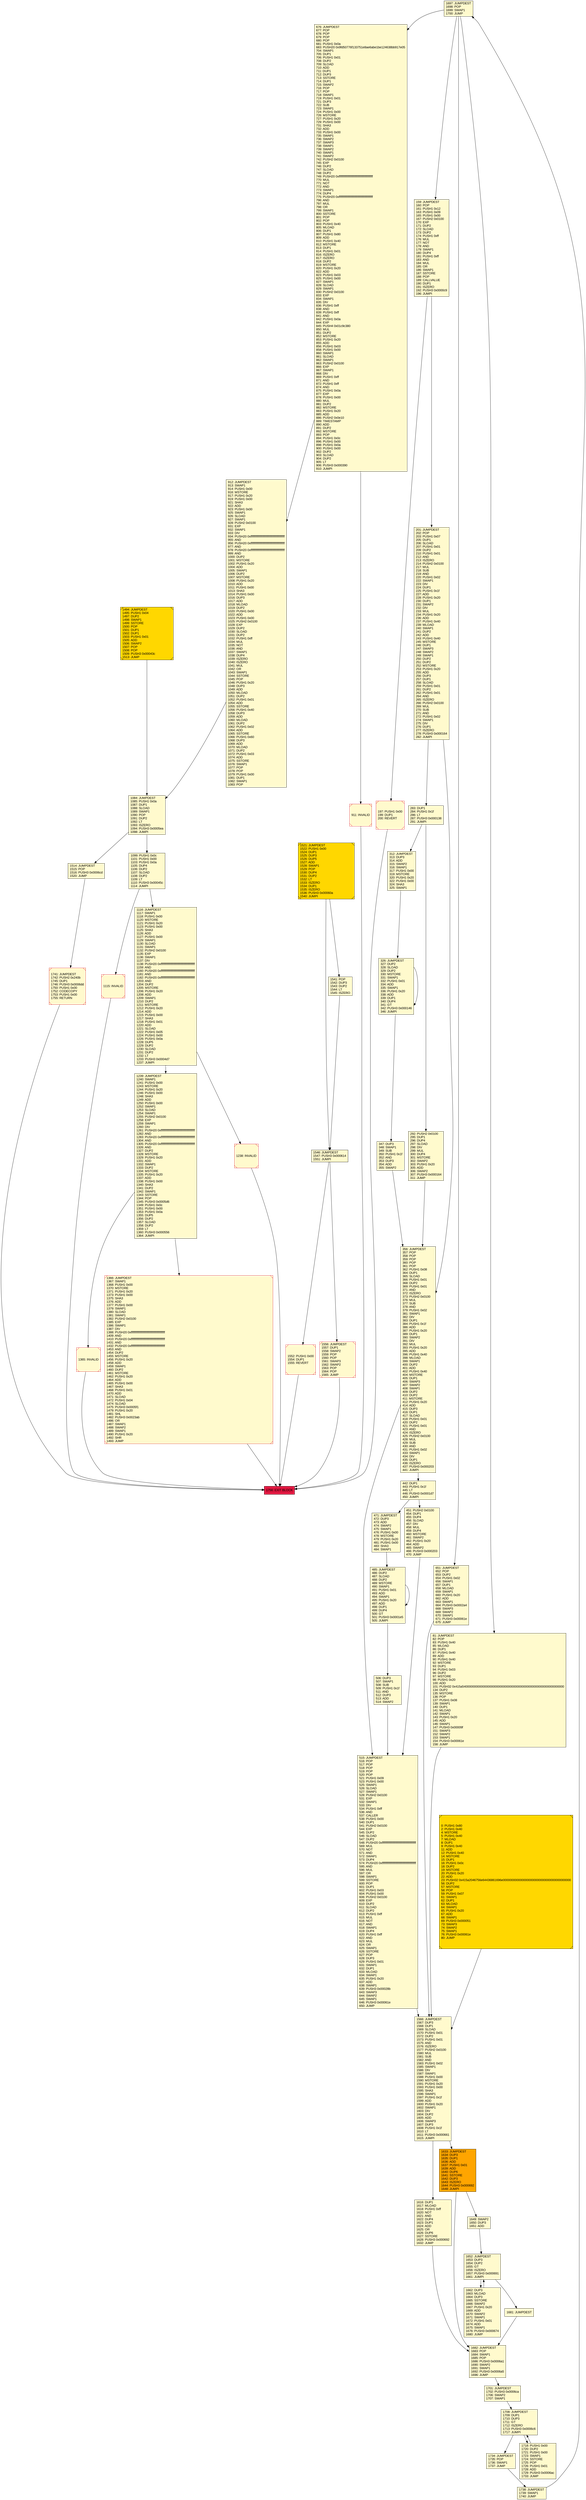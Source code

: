 digraph G {
bgcolor=transparent rankdir=UD;
node [shape=box style=filled color=black fillcolor=white fontname=arial fontcolor=black];
1521 [label="1521: JUMPDEST\l1522: PUSH1 0x00\l1524: DUP1\l1525: DUP3\l1526: DUP5\l1527: ADD\l1528: SWAP1\l1529: POP\l1530: DUP4\l1531: DUP2\l1532: LT\l1533: ISZERO\l1534: DUP1\l1535: ISZERO\l1536: PUSH3 0x00060a\l1540: JUMPI\l" fillcolor=lemonchiffon shape=Msquare fillcolor=gold ];
1366 [label="1366: JUMPDEST\l1367: SWAP1\l1368: PUSH1 0x00\l1370: MSTORE\l1371: PUSH1 0x20\l1373: PUSH1 0x00\l1375: SHA3\l1376: ADD\l1377: PUSH1 0x00\l1379: SWAP1\l1380: SLOAD\l1381: SWAP1\l1382: PUSH2 0x0100\l1385: EXP\l1386: SWAP1\l1387: DIV\l1388: PUSH20 0xffffffffffffffffffffffffffffffffffffffff\l1409: AND\l1410: PUSH20 0xffffffffffffffffffffffffffffffffffffffff\l1431: AND\l1432: PUSH20 0xffffffffffffffffffffffffffffffffffffffff\l1453: AND\l1454: DUP2\l1455: MSTORE\l1456: PUSH1 0x20\l1458: ADD\l1459: SWAP1\l1460: DUP2\l1461: MSTORE\l1462: PUSH1 0x20\l1464: ADD\l1465: PUSH1 0x00\l1467: SHA3\l1468: PUSH1 0x01\l1470: ADD\l1471: SLOAD\l1472: PUSH1 0x04\l1474: SLOAD\l1475: PUSH3 0x0005f1\l1479: PUSH1 0x20\l1481: SHL\l1482: PUSH3 0x0023ab\l1486: OR\l1487: SWAP1\l1488: SWAP2\l1489: SWAP1\l1490: PUSH1 0x20\l1492: SHR\l1493: JUMP\l" fillcolor=lemonchiffon shape=Msquare color=crimson ];
1541 [label="1541: POP\l1542: DUP3\l1543: DUP2\l1544: LT\l1545: ISZERO\l" fillcolor=lemonchiffon ];
1239 [label="1239: JUMPDEST\l1240: SWAP1\l1241: PUSH1 0x00\l1243: MSTORE\l1244: PUSH1 0x20\l1246: PUSH1 0x00\l1248: SHA3\l1249: ADD\l1250: PUSH1 0x00\l1252: SWAP1\l1253: SLOAD\l1254: SWAP1\l1255: PUSH2 0x0100\l1258: EXP\l1259: SWAP1\l1260: DIV\l1261: PUSH20 0xffffffffffffffffffffffffffffffffffffffff\l1282: AND\l1283: PUSH20 0xffffffffffffffffffffffffffffffffffffffff\l1304: AND\l1305: PUSH20 0xffffffffffffffffffffffffffffffffffffffff\l1326: AND\l1327: DUP2\l1328: MSTORE\l1329: PUSH1 0x20\l1331: ADD\l1332: SWAP1\l1333: DUP2\l1334: MSTORE\l1335: PUSH1 0x20\l1337: ADD\l1338: PUSH1 0x00\l1340: SHA3\l1341: DUP2\l1342: SWAP1\l1343: SSTORE\l1344: POP\l1345: PUSH3 0x0005d6\l1349: PUSH1 0x0c\l1351: PUSH1 0x00\l1353: PUSH1 0x0a\l1355: DUP5\l1356: DUP2\l1357: SLOAD\l1358: DUP2\l1359: LT\l1360: PUSH3 0x000556\l1364: JUMPI\l" fillcolor=lemonchiffon ];
651 [label="651: JUMPDEST\l652: POP\l653: DUP2\l654: PUSH1 0x02\l656: SWAP1\l657: DUP1\l658: MLOAD\l659: SWAP1\l660: PUSH1 0x20\l662: ADD\l663: SWAP1\l664: PUSH3 0x0002a4\l668: SWAP3\l669: SWAP2\l670: SWAP1\l671: PUSH3 0x00061e\l675: JUMP\l" fillcolor=lemonchiffon ];
1734 [label="1734: JUMPDEST\l1735: POP\l1736: SWAP1\l1737: JUMP\l" fillcolor=lemonchiffon ];
1566 [label="1566: JUMPDEST\l1567: DUP3\l1568: DUP1\l1569: SLOAD\l1570: PUSH1 0x01\l1572: DUP2\l1573: PUSH1 0x01\l1575: AND\l1576: ISZERO\l1577: PUSH2 0x0100\l1580: MUL\l1581: SUB\l1582: AND\l1583: PUSH1 0x02\l1585: SWAP1\l1586: DIV\l1587: SWAP1\l1588: PUSH1 0x00\l1590: MSTORE\l1591: PUSH1 0x20\l1593: PUSH1 0x00\l1595: SHA3\l1596: SWAP1\l1597: PUSH1 0x1f\l1599: ADD\l1600: PUSH1 0x20\l1602: SWAP1\l1603: DIV\l1604: DUP2\l1605: ADD\l1606: SWAP3\l1607: DUP3\l1608: PUSH1 0x1f\l1610: LT\l1611: PUSH3 0x000661\l1615: JUMPI\l" fillcolor=lemonchiffon ];
81 [label="81: JUMPDEST\l82: POP\l83: PUSH1 0x40\l85: MLOAD\l86: DUP1\l87: PUSH1 0x40\l89: ADD\l90: PUSH1 0x40\l92: MSTORE\l93: DUP1\l94: PUSH1 0x03\l96: DUP2\l97: MSTORE\l98: PUSH1 0x20\l100: ADD\l101: PUSH32 0x415a540000000000000000000000000000000000000000000000000000000000\l134: DUP2\l135: MSTORE\l136: POP\l137: PUSH1 0x08\l139: SWAP1\l140: DUP1\l141: MLOAD\l142: SWAP1\l143: PUSH1 0x20\l145: ADD\l146: SWAP1\l147: PUSH3 0x00009f\l151: SWAP3\l152: SWAP2\l153: SWAP1\l154: PUSH3 0x00061e\l158: JUMP\l" fillcolor=lemonchiffon ];
1099 [label="1099: PUSH1 0x0c\l1101: PUSH1 0x00\l1103: PUSH1 0x0a\l1105: DUP4\l1106: DUP2\l1107: SLOAD\l1108: DUP2\l1109: LT\l1110: PUSH3 0x00045c\l1114: JUMPI\l" fillcolor=lemonchiffon ];
356 [label="356: JUMPDEST\l357: POP\l358: POP\l359: POP\l360: POP\l361: POP\l362: PUSH1 0x08\l364: DUP1\l365: SLOAD\l366: PUSH1 0x01\l368: DUP2\l369: PUSH1 0x01\l371: AND\l372: ISZERO\l373: PUSH2 0x0100\l376: MUL\l377: SUB\l378: AND\l379: PUSH1 0x02\l381: SWAP1\l382: DIV\l383: DUP1\l384: PUSH1 0x1f\l386: ADD\l387: PUSH1 0x20\l389: DUP1\l390: SWAP2\l391: DIV\l392: MUL\l393: PUSH1 0x20\l395: ADD\l396: PUSH1 0x40\l398: MLOAD\l399: SWAP1\l400: DUP2\l401: ADD\l402: PUSH1 0x40\l404: MSTORE\l405: DUP1\l406: SWAP3\l407: SWAP2\l408: SWAP1\l409: DUP2\l410: DUP2\l411: MSTORE\l412: PUSH1 0x20\l414: ADD\l415: DUP3\l416: DUP1\l417: SLOAD\l418: PUSH1 0x01\l420: DUP2\l421: PUSH1 0x01\l423: AND\l424: ISZERO\l425: PUSH2 0x0100\l428: MUL\l429: SUB\l430: AND\l431: PUSH1 0x02\l433: SWAP1\l434: DIV\l435: DUP1\l436: ISZERO\l437: PUSH3 0x000203\l441: JUMPI\l" fillcolor=lemonchiffon ];
1718 [label="1718: PUSH1 0x00\l1720: DUP2\l1721: PUSH1 0x00\l1723: SWAP1\l1724: SSTORE\l1725: POP\l1726: PUSH1 0x01\l1728: ADD\l1729: PUSH3 0x0006ac\l1733: JUMP\l" fillcolor=lemonchiffon ];
312 [label="312: JUMPDEST\l313: DUP3\l314: ADD\l315: SWAP2\l316: SWAP1\l317: PUSH1 0x00\l319: MSTORE\l320: PUSH1 0x20\l322: PUSH1 0x00\l324: SHA3\l325: SWAP1\l" fillcolor=lemonchiffon ];
1084 [label="1084: JUMPDEST\l1085: PUSH1 0x0a\l1087: DUP1\l1088: SLOAD\l1089: SWAP1\l1090: POP\l1091: DUP2\l1092: LT\l1093: ISZERO\l1094: PUSH3 0x0005ea\l1098: JUMPI\l" fillcolor=lemonchiffon ];
1652 [label="1652: JUMPDEST\l1653: DUP3\l1654: DUP2\l1655: GT\l1656: ISZERO\l1657: PUSH3 0x000691\l1661: JUMPI\l" fillcolor=lemonchiffon ];
1633 [label="1633: JUMPDEST\l1634: DUP3\l1635: DUP1\l1636: ADD\l1637: PUSH1 0x01\l1639: ADD\l1640: DUP6\l1641: SSTORE\l1642: DUP3\l1643: ISZERO\l1644: PUSH3 0x000692\l1648: JUMPI\l" fillcolor=orange ];
911 [label="911: INVALID\l" fillcolor=lemonchiffon shape=Msquare color=crimson ];
1552 [label="1552: PUSH1 0x00\l1554: DUP1\l1555: REVERT\l" fillcolor=lemonchiffon shape=Msquare color=crimson ];
292 [label="292: PUSH2 0x0100\l295: DUP1\l296: DUP4\l297: SLOAD\l298: DIV\l299: MUL\l300: DUP4\l301: MSTORE\l302: SWAP2\l303: PUSH1 0x20\l305: ADD\l306: SWAP2\l307: PUSH3 0x000164\l311: JUMP\l" fillcolor=lemonchiffon ];
1494 [label="1494: JUMPDEST\l1495: PUSH1 0x04\l1497: DUP2\l1498: SWAP1\l1499: SSTORE\l1500: POP\l1501: DUP1\l1502: DUP1\l1503: PUSH1 0x01\l1505: ADD\l1506: SWAP2\l1507: POP\l1508: POP\l1509: PUSH3 0x00043c\l1513: JUMP\l" fillcolor=lemonchiffon shape=Msquare fillcolor=gold ];
159 [label="159: JUMPDEST\l160: POP\l161: PUSH1 0x12\l163: PUSH1 0x09\l165: PUSH1 0x00\l167: PUSH2 0x0100\l170: EXP\l171: DUP2\l172: SLOAD\l173: DUP2\l174: PUSH1 0xff\l176: MUL\l177: NOT\l178: AND\l179: SWAP1\l180: DUP4\l181: PUSH1 0xff\l183: AND\l184: MUL\l185: OR\l186: SWAP1\l187: SSTORE\l188: POP\l189: CALLVALUE\l190: DUP1\l191: ISZERO\l192: PUSH3 0x0000c9\l196: JUMPI\l" fillcolor=lemonchiffon ];
485 [label="485: JUMPDEST\l486: DUP2\l487: SLOAD\l488: DUP2\l489: MSTORE\l490: SWAP1\l491: PUSH1 0x01\l493: ADD\l494: SWAP1\l495: PUSH1 0x20\l497: ADD\l498: DUP1\l499: DUP4\l500: GT\l501: PUSH3 0x0001e5\l505: JUMPI\l" fillcolor=lemonchiffon ];
506 [label="506: DUP3\l507: SWAP1\l508: SUB\l509: PUSH1 0x1f\l511: AND\l512: DUP3\l513: ADD\l514: SWAP2\l" fillcolor=lemonchiffon ];
1701 [label="1701: JUMPDEST\l1702: PUSH3 0x0006ca\l1706: SWAP2\l1707: SWAP1\l" fillcolor=lemonchiffon ];
676 [label="676: JUMPDEST\l677: POP\l678: POP\l679: POP\l680: POP\l681: PUSH1 0x0a\l683: PUSH20 0x9fd50776f133751e8ae6abe1be124638bb917e05\l704: SWAP1\l705: DUP1\l706: PUSH1 0x01\l708: DUP2\l709: SLOAD\l710: ADD\l711: DUP1\l712: DUP3\l713: SSTORE\l714: DUP1\l715: SWAP2\l716: POP\l717: POP\l718: SWAP1\l719: PUSH1 0x01\l721: DUP3\l722: SUB\l723: SWAP1\l724: PUSH1 0x00\l726: MSTORE\l727: PUSH1 0x20\l729: PUSH1 0x00\l731: SHA3\l732: ADD\l733: PUSH1 0x00\l735: SWAP1\l736: SWAP2\l737: SWAP3\l738: SWAP1\l739: SWAP2\l740: SWAP1\l741: SWAP2\l742: PUSH2 0x0100\l745: EXP\l746: DUP2\l747: SLOAD\l748: DUP2\l749: PUSH20 0xffffffffffffffffffffffffffffffffffffffff\l770: MUL\l771: NOT\l772: AND\l773: SWAP1\l774: DUP4\l775: PUSH20 0xffffffffffffffffffffffffffffffffffffffff\l796: AND\l797: MUL\l798: OR\l799: SWAP1\l800: SSTORE\l801: POP\l802: POP\l803: PUSH1 0x40\l805: MLOAD\l806: DUP1\l807: PUSH1 0x80\l809: ADD\l810: PUSH1 0x40\l812: MSTORE\l813: DUP1\l814: PUSH1 0x01\l816: ISZERO\l817: ISZERO\l818: DUP2\l819: MSTORE\l820: PUSH1 0x20\l822: ADD\l823: PUSH1 0x03\l825: PUSH1 0x00\l827: SWAP1\l828: SLOAD\l829: SWAP1\l830: PUSH2 0x0100\l833: EXP\l834: SWAP1\l835: DIV\l836: PUSH1 0xff\l838: AND\l839: PUSH1 0xff\l841: AND\l842: PUSH1 0x0a\l844: EXP\l845: PUSH4 0x01c9c380\l850: MUL\l851: DUP2\l852: MSTORE\l853: PUSH1 0x20\l855: ADD\l856: PUSH1 0x03\l858: PUSH1 0x00\l860: SWAP1\l861: SLOAD\l862: SWAP1\l863: PUSH2 0x0100\l866: EXP\l867: SWAP1\l868: DIV\l869: PUSH1 0xff\l871: AND\l872: PUSH1 0xff\l874: AND\l875: PUSH1 0x0a\l877: EXP\l878: PUSH1 0x00\l880: MUL\l881: DUP2\l882: MSTORE\l883: PUSH1 0x20\l885: ADD\l886: PUSH2 0x0e10\l889: TIMESTAMP\l890: ADD\l891: DUP2\l892: MSTORE\l893: POP\l894: PUSH1 0x0c\l896: PUSH1 0x00\l898: PUSH1 0x0a\l900: PUSH1 0x00\l902: DUP2\l903: SLOAD\l904: DUP2\l905: LT\l906: PUSH3 0x000390\l910: JUMPI\l" fillcolor=lemonchiffon ];
326 [label="326: JUMPDEST\l327: DUP2\l328: SLOAD\l329: DUP2\l330: MSTORE\l331: SWAP1\l332: PUSH1 0x01\l334: ADD\l335: SWAP1\l336: PUSH1 0x20\l338: ADD\l339: DUP1\l340: DUP4\l341: GT\l342: PUSH3 0x000146\l346: JUMPI\l" fillcolor=lemonchiffon ];
1708 [label="1708: JUMPDEST\l1709: DUP1\l1710: DUP3\l1711: GT\l1712: ISZERO\l1713: PUSH3 0x0006c6\l1717: JUMPI\l" fillcolor=lemonchiffon ];
515 [label="515: JUMPDEST\l516: POP\l517: POP\l518: POP\l519: POP\l520: POP\l521: PUSH1 0x09\l523: PUSH1 0x00\l525: SWAP1\l526: SLOAD\l527: SWAP1\l528: PUSH2 0x0100\l531: EXP\l532: SWAP1\l533: DIV\l534: PUSH1 0xff\l536: AND\l537: CALLER\l538: PUSH1 0x00\l540: DUP1\l541: PUSH2 0x0100\l544: EXP\l545: DUP2\l546: SLOAD\l547: DUP2\l548: PUSH20 0xffffffffffffffffffffffffffffffffffffffff\l569: MUL\l570: NOT\l571: AND\l572: SWAP1\l573: DUP4\l574: PUSH20 0xffffffffffffffffffffffffffffffffffffffff\l595: AND\l596: MUL\l597: OR\l598: SWAP1\l599: SSTORE\l600: POP\l601: DUP1\l602: PUSH1 0x03\l604: PUSH1 0x00\l606: PUSH2 0x0100\l609: EXP\l610: DUP2\l611: SLOAD\l612: DUP2\l613: PUSH1 0xff\l615: MUL\l616: NOT\l617: AND\l618: SWAP1\l619: DUP4\l620: PUSH1 0xff\l622: AND\l623: MUL\l624: OR\l625: SWAP1\l626: SSTORE\l627: POP\l628: DUP3\l629: PUSH1 0x01\l631: SWAP1\l632: DUP1\l633: MLOAD\l634: SWAP1\l635: PUSH1 0x20\l637: ADD\l638: SWAP1\l639: PUSH3 0x00028b\l643: SWAP3\l644: SWAP2\l645: SWAP1\l646: PUSH3 0x00061e\l650: JUMP\l" fillcolor=lemonchiffon ];
471 [label="471: JUMPDEST\l472: DUP3\l473: ADD\l474: SWAP2\l475: SWAP1\l476: PUSH1 0x00\l478: MSTORE\l479: PUSH1 0x20\l481: PUSH1 0x00\l483: SHA3\l484: SWAP1\l" fillcolor=lemonchiffon ];
1514 [label="1514: JUMPDEST\l1515: POP\l1516: PUSH3 0x0006cd\l1520: JUMP\l" fillcolor=lemonchiffon ];
1546 [label="1546: JUMPDEST\l1547: PUSH3 0x000614\l1551: JUMPI\l" fillcolor=lemonchiffon ];
1616 [label="1616: DUP1\l1617: MLOAD\l1618: PUSH1 0xff\l1620: NOT\l1621: AND\l1622: DUP4\l1623: DUP1\l1624: ADD\l1625: OR\l1626: DUP6\l1627: SSTORE\l1628: PUSH3 0x000692\l1632: JUMP\l" fillcolor=lemonchiffon ];
451 [label="451: PUSH2 0x0100\l454: DUP1\l455: DUP4\l456: SLOAD\l457: DIV\l458: MUL\l459: DUP4\l460: MSTORE\l461: SWAP2\l462: PUSH1 0x20\l464: ADD\l465: SWAP2\l466: PUSH3 0x000203\l470: JUMP\l" fillcolor=lemonchiffon ];
283 [label="283: DUP1\l284: PUSH1 0x1f\l286: LT\l287: PUSH3 0x000138\l291: JUMPI\l" fillcolor=lemonchiffon ];
1756 [label="1756: EXIT BLOCK\l" fillcolor=crimson ];
442 [label="442: DUP1\l443: PUSH1 0x1f\l445: LT\l446: PUSH3 0x0001d7\l450: JUMPI\l" fillcolor=lemonchiffon ];
1681 [label="1681: JUMPDEST\l" fillcolor=lemonchiffon ];
347 [label="347: DUP3\l348: SWAP1\l349: SUB\l350: PUSH1 0x1f\l352: AND\l353: DUP3\l354: ADD\l355: SWAP2\l" fillcolor=lemonchiffon ];
197 [label="197: PUSH1 0x00\l199: DUP1\l200: REVERT\l" fillcolor=lemonchiffon shape=Msquare color=crimson ];
1115 [label="1115: INVALID\l" fillcolor=lemonchiffon shape=Msquare color=crimson ];
201 [label="201: JUMPDEST\l202: POP\l203: PUSH1 0x07\l205: DUP1\l206: SLOAD\l207: PUSH1 0x01\l209: DUP2\l210: PUSH1 0x01\l212: AND\l213: ISZERO\l214: PUSH2 0x0100\l217: MUL\l218: SUB\l219: AND\l220: PUSH1 0x02\l222: SWAP1\l223: DIV\l224: DUP1\l225: PUSH1 0x1f\l227: ADD\l228: PUSH1 0x20\l230: DUP1\l231: SWAP2\l232: DIV\l233: MUL\l234: PUSH1 0x20\l236: ADD\l237: PUSH1 0x40\l239: MLOAD\l240: SWAP1\l241: DUP2\l242: ADD\l243: PUSH1 0x40\l245: MSTORE\l246: DUP1\l247: SWAP3\l248: SWAP2\l249: SWAP1\l250: DUP2\l251: DUP2\l252: MSTORE\l253: PUSH1 0x20\l255: ADD\l256: DUP3\l257: DUP1\l258: SLOAD\l259: PUSH1 0x01\l261: DUP2\l262: PUSH1 0x01\l264: AND\l265: ISZERO\l266: PUSH2 0x0100\l269: MUL\l270: SUB\l271: AND\l272: PUSH1 0x02\l274: SWAP1\l275: DIV\l276: DUP1\l277: ISZERO\l278: PUSH3 0x000164\l282: JUMPI\l" fillcolor=lemonchiffon ];
1682 [label="1682: JUMPDEST\l1683: POP\l1684: SWAP1\l1685: POP\l1686: PUSH3 0x0006a1\l1690: SWAP2\l1691: SWAP1\l1692: PUSH3 0x0006a5\l1696: JUMP\l" fillcolor=lemonchiffon ];
0 [label="0: PUSH1 0x80\l2: PUSH1 0x40\l4: MSTORE\l5: PUSH1 0x40\l7: MLOAD\l8: DUP1\l9: PUSH1 0x40\l11: ADD\l12: PUSH1 0x40\l14: MSTORE\l15: DUP1\l16: PUSH1 0x0c\l18: DUP2\l19: MSTORE\l20: PUSH1 0x20\l22: ADD\l23: PUSH32 0x415a2046756e64436861696e0000000000000000000000000000000000000000\l56: DUP2\l57: MSTORE\l58: POP\l59: PUSH1 0x07\l61: SWAP1\l62: DUP1\l63: MLOAD\l64: SWAP1\l65: PUSH1 0x20\l67: ADD\l68: SWAP1\l69: PUSH3 0x000051\l73: SWAP3\l74: SWAP2\l75: SWAP1\l76: PUSH3 0x00061e\l80: JUMP\l" fillcolor=lemonchiffon shape=Msquare fillcolor=gold ];
1238 [label="1238: INVALID\l" fillcolor=lemonchiffon shape=Msquare color=crimson ];
1365 [label="1365: INVALID\l" fillcolor=lemonchiffon shape=Msquare color=crimson ];
1662 [label="1662: DUP3\l1663: MLOAD\l1664: DUP3\l1665: SSTORE\l1666: SWAP2\l1667: PUSH1 0x20\l1669: ADD\l1670: SWAP2\l1671: SWAP1\l1672: PUSH1 0x01\l1674: ADD\l1675: SWAP1\l1676: PUSH3 0x000674\l1680: JUMP\l" fillcolor=lemonchiffon ];
1697 [label="1697: JUMPDEST\l1698: POP\l1699: SWAP1\l1700: JUMP\l" fillcolor=lemonchiffon ];
912 [label="912: JUMPDEST\l913: SWAP1\l914: PUSH1 0x00\l916: MSTORE\l917: PUSH1 0x20\l919: PUSH1 0x00\l921: SHA3\l922: ADD\l923: PUSH1 0x00\l925: SWAP1\l926: SLOAD\l927: SWAP1\l928: PUSH2 0x0100\l931: EXP\l932: SWAP1\l933: DIV\l934: PUSH20 0xffffffffffffffffffffffffffffffffffffffff\l955: AND\l956: PUSH20 0xffffffffffffffffffffffffffffffffffffffff\l977: AND\l978: PUSH20 0xffffffffffffffffffffffffffffffffffffffff\l999: AND\l1000: DUP2\l1001: MSTORE\l1002: PUSH1 0x20\l1004: ADD\l1005: SWAP1\l1006: DUP2\l1007: MSTORE\l1008: PUSH1 0x20\l1010: ADD\l1011: PUSH1 0x00\l1013: SHA3\l1014: PUSH1 0x00\l1016: DUP3\l1017: ADD\l1018: MLOAD\l1019: DUP2\l1020: PUSH1 0x00\l1022: ADD\l1023: PUSH1 0x00\l1025: PUSH2 0x0100\l1028: EXP\l1029: DUP2\l1030: SLOAD\l1031: DUP2\l1032: PUSH1 0xff\l1034: MUL\l1035: NOT\l1036: AND\l1037: SWAP1\l1038: DUP4\l1039: ISZERO\l1040: ISZERO\l1041: MUL\l1042: OR\l1043: SWAP1\l1044: SSTORE\l1045: POP\l1046: PUSH1 0x20\l1048: DUP3\l1049: ADD\l1050: MLOAD\l1051: DUP2\l1052: PUSH1 0x01\l1054: ADD\l1055: SSTORE\l1056: PUSH1 0x40\l1058: DUP3\l1059: ADD\l1060: MLOAD\l1061: DUP2\l1062: PUSH1 0x02\l1064: ADD\l1065: SSTORE\l1066: PUSH1 0x60\l1068: DUP3\l1069: ADD\l1070: MLOAD\l1071: DUP2\l1072: PUSH1 0x03\l1074: ADD\l1075: SSTORE\l1076: SWAP1\l1077: POP\l1078: POP\l1079: PUSH1 0x00\l1081: DUP1\l1082: SWAP1\l1083: POP\l" fillcolor=lemonchiffon ];
1649 [label="1649: SWAP2\l1650: DUP3\l1651: ADD\l" fillcolor=lemonchiffon ];
1116 [label="1116: JUMPDEST\l1117: SWAP1\l1118: PUSH1 0x00\l1120: MSTORE\l1121: PUSH1 0x20\l1123: PUSH1 0x00\l1125: SHA3\l1126: ADD\l1127: PUSH1 0x00\l1129: SWAP1\l1130: SLOAD\l1131: SWAP1\l1132: PUSH2 0x0100\l1135: EXP\l1136: SWAP1\l1137: DIV\l1138: PUSH20 0xffffffffffffffffffffffffffffffffffffffff\l1159: AND\l1160: PUSH20 0xffffffffffffffffffffffffffffffffffffffff\l1181: AND\l1182: PUSH20 0xffffffffffffffffffffffffffffffffffffffff\l1203: AND\l1204: DUP2\l1205: MSTORE\l1206: PUSH1 0x20\l1208: ADD\l1209: SWAP1\l1210: DUP2\l1211: MSTORE\l1212: PUSH1 0x20\l1214: ADD\l1215: PUSH1 0x00\l1217: SHA3\l1218: PUSH1 0x01\l1220: ADD\l1221: SLOAD\l1222: PUSH1 0x05\l1224: PUSH1 0x00\l1226: PUSH1 0x0a\l1228: DUP5\l1229: DUP2\l1230: SLOAD\l1231: DUP2\l1232: LT\l1233: PUSH3 0x0004d7\l1237: JUMPI\l" fillcolor=lemonchiffon ];
1556 [label="1556: JUMPDEST\l1557: DUP1\l1558: SWAP2\l1559: POP\l1560: POP\l1561: SWAP3\l1562: SWAP2\l1563: POP\l1564: POP\l1565: JUMP\l" fillcolor=lemonchiffon shape=Msquare color=crimson ];
1741 [label="1741: JUMPDEST\l1742: PUSH2 0x240b\l1745: DUP1\l1746: PUSH3 0x0006dd\l1750: PUSH1 0x00\l1752: CODECOPY\l1753: PUSH1 0x00\l1755: RETURN\l" fillcolor=lemonchiffon shape=Msquare color=crimson ];
1738 [label="1738: JUMPDEST\l1739: SWAP1\l1740: JUMP\l" fillcolor=lemonchiffon ];
326 -> 326;
485 -> 506;
485 -> 485;
81 -> 1566;
442 -> 451;
1701 -> 1708;
1521 -> 1541;
506 -> 515;
651 -> 1566;
1738 -> 1697;
471 -> 485;
442 -> 471;
1116 -> 1238;
451 -> 515;
1239 -> 1366;
1494 -> 1084;
1741 -> 1756;
159 -> 197;
1682 -> 1701;
159 -> 201;
1556 -> 1756;
326 -> 347;
292 -> 356;
1546 -> 1556;
1697 -> 159;
1514 -> 1741;
1616 -> 1682;
1566 -> 1633;
1238 -> 1756;
1697 -> 676;
676 -> 912;
1365 -> 1756;
197 -> 1756;
1084 -> 1099;
1115 -> 1756;
1681 -> 1682;
201 -> 283;
356 -> 442;
1652 -> 1662;
1662 -> 1652;
1633 -> 1682;
1566 -> 1616;
912 -> 1084;
1649 -> 1652;
356 -> 515;
1708 -> 1734;
515 -> 1566;
1366 -> 1756;
1708 -> 1718;
1718 -> 1708;
1541 -> 1546;
1521 -> 1546;
1633 -> 1649;
1099 -> 1116;
1546 -> 1552;
312 -> 326;
1697 -> 651;
1697 -> 81;
1734 -> 1738;
1116 -> 1239;
283 -> 292;
911 -> 1756;
1552 -> 1756;
1084 -> 1514;
0 -> 1566;
676 -> 911;
201 -> 356;
1239 -> 1365;
283 -> 312;
347 -> 356;
1099 -> 1115;
1652 -> 1681;
}